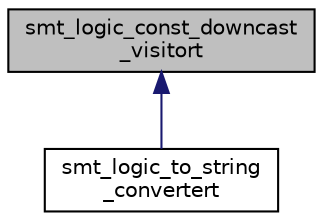 digraph "smt_logic_const_downcast_visitort"
{
 // LATEX_PDF_SIZE
  bgcolor="transparent";
  edge [fontname="Helvetica",fontsize="10",labelfontname="Helvetica",labelfontsize="10"];
  node [fontname="Helvetica",fontsize="10",shape=record];
  Node1 [label="smt_logic_const_downcast\l_visitort",height=0.2,width=0.4,color="black", fillcolor="grey75", style="filled", fontcolor="black",tooltip=" "];
  Node1 -> Node2 [dir="back",color="midnightblue",fontsize="10",style="solid",fontname="Helvetica"];
  Node2 [label="smt_logic_to_string\l_convertert",height=0.2,width=0.4,color="black",URL="$classsmt__logic__to__string__convertert.html",tooltip=" "];
}
